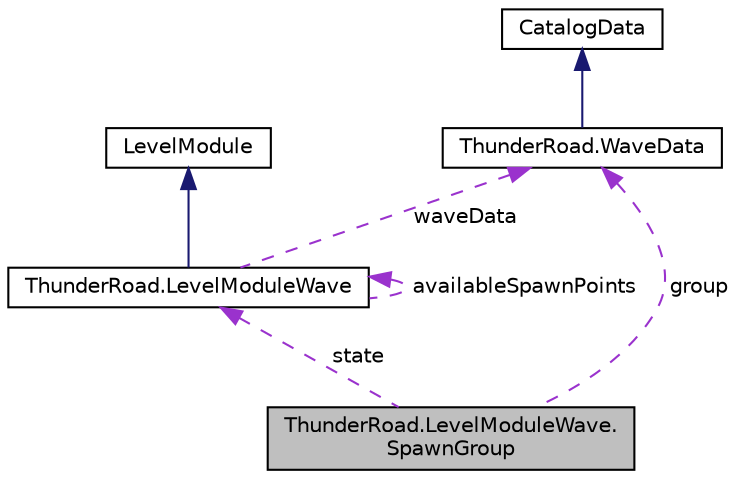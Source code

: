 digraph "ThunderRoad.LevelModuleWave.SpawnGroup"
{
 // LATEX_PDF_SIZE
  edge [fontname="Helvetica",fontsize="10",labelfontname="Helvetica",labelfontsize="10"];
  node [fontname="Helvetica",fontsize="10",shape=record];
  Node1 [label="ThunderRoad.LevelModuleWave.\lSpawnGroup",height=0.2,width=0.4,color="black", fillcolor="grey75", style="filled", fontcolor="black",tooltip="Class SpawnGroup."];
  Node2 -> Node1 [dir="back",color="darkorchid3",fontsize="10",style="dashed",label=" state" ,fontname="Helvetica"];
  Node2 [label="ThunderRoad.LevelModuleWave",height=0.2,width=0.4,color="black", fillcolor="white", style="filled",URL="$class_thunder_road_1_1_level_module_wave.html",tooltip="Class LevelModuleWave. Implements the ThunderRoad.LevelModule"];
  Node3 -> Node2 [dir="back",color="midnightblue",fontsize="10",style="solid",fontname="Helvetica"];
  Node3 [label="LevelModule",height=0.2,width=0.4,color="black", fillcolor="white", style="filled",URL="$class_thunder_road_1_1_level_module.html",tooltip="Class LevelModule."];
  Node2 -> Node2 [dir="back",color="darkorchid3",fontsize="10",style="dashed",label=" availableSpawnPoints" ,fontname="Helvetica"];
  Node4 -> Node2 [dir="back",color="darkorchid3",fontsize="10",style="dashed",label=" waveData" ,fontname="Helvetica"];
  Node4 [label="ThunderRoad.WaveData",height=0.2,width=0.4,color="black", fillcolor="white", style="filled",URL="$class_thunder_road_1_1_wave_data.html",tooltip="Class WaveData. Implements the ThunderRoad.CatalogData"];
  Node5 -> Node4 [dir="back",color="midnightblue",fontsize="10",style="solid",fontname="Helvetica"];
  Node5 [label="CatalogData",height=0.2,width=0.4,color="black", fillcolor="white", style="filled",URL="$class_thunder_road_1_1_catalog_data.html",tooltip="Class CatalogData."];
  Node4 -> Node1 [dir="back",color="darkorchid3",fontsize="10",style="dashed",label=" group" ,fontname="Helvetica"];
}
